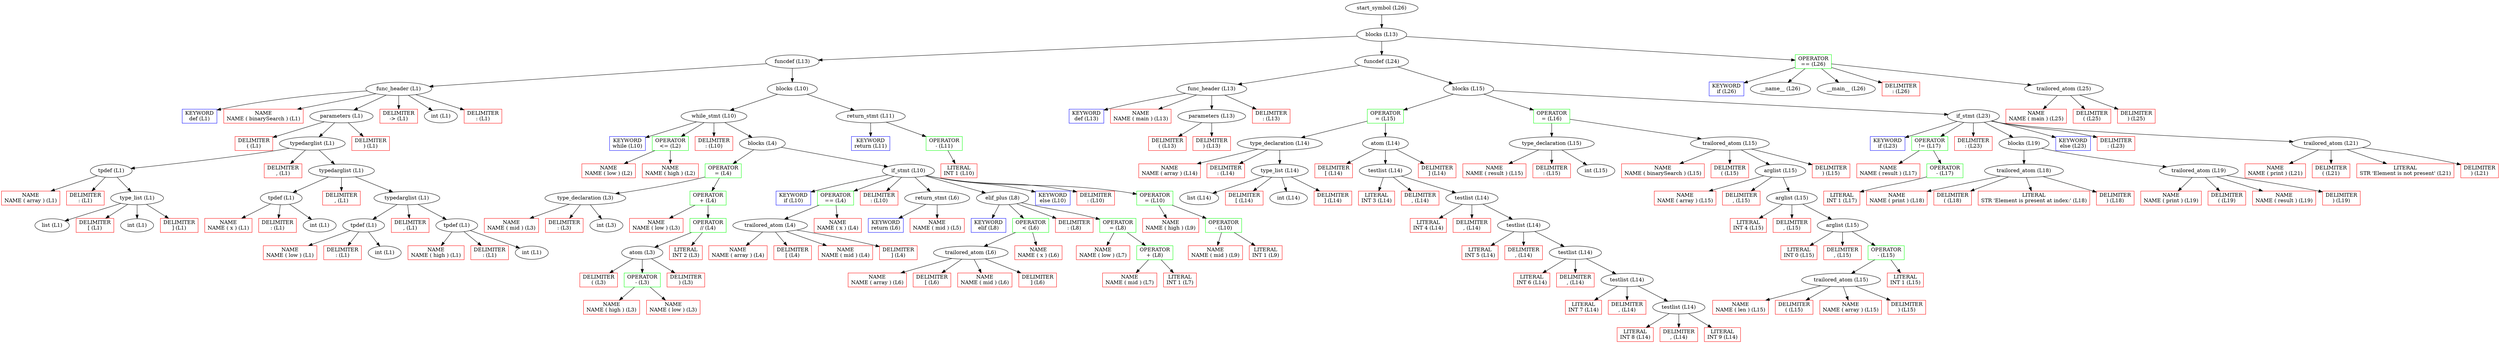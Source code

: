 digraph ast {
node1[label = "start_symbol (L26)"];
node2[label = "blocks (L13)"];
node3[label = "funcdef (L13)"];
node4[label = "func_header (L1)"];
node5[label = "KEYWORD
def (L1)", shape = rectangle, color = blue];
node6[label = "NAME
NAME ( binarySearch ) (L1)", shape = rectangle, color = red];
node7[label = "parameters (L1)"];
node8[label = "DELIMITER
( (L1)", shape = rectangle, color = red];
node9[label = "typedarglist (L1)"];
node10[label = "tpdef (L1)"];
node11[label = "NAME
NAME ( array ) (L1)", shape = rectangle, color = red];
node12[label = "DELIMITER
: (L1)", shape = rectangle, color = red];
node13[label = "type_list (L1)"];
node14[label = "list (L1)"];
node15[label = "DELIMITER
[ (L1)", shape = rectangle, color = red];
node16[label = "int (L1)"];
node17[label = "DELIMITER
] (L1)", shape = rectangle, color = red];
node18[label = "DELIMITER
, (L1)", shape = rectangle, color = red];
node19[label = "typedarglist (L1)"];
node20[label = "tpdef (L1)"];
node21[label = "NAME
NAME ( x ) (L1)", shape = rectangle, color = red];
node22[label = "DELIMITER
: (L1)", shape = rectangle, color = red];
node23[label = "int (L1)"];
node24[label = "DELIMITER
, (L1)", shape = rectangle, color = red];
node25[label = "typedarglist (L1)"];
node26[label = "tpdef (L1)"];
node27[label = "NAME
NAME ( low ) (L1)", shape = rectangle, color = red];
node28[label = "DELIMITER
: (L1)", shape = rectangle, color = red];
node29[label = "int (L1)"];
node30[label = "DELIMITER
, (L1)", shape = rectangle, color = red];
node31[label = "tpdef (L1)"];
node32[label = "NAME
NAME ( high ) (L1)", shape = rectangle, color = red];
node33[label = "DELIMITER
: (L1)", shape = rectangle, color = red];
node34[label = "int (L1)"];
node35[label = "DELIMITER
) (L1)", shape = rectangle, color = red];
node36[label = "DELIMITER
-> (L1)", shape = rectangle, color = red];
node37[label = "int (L1)"];
node38[label = "DELIMITER
: (L1)", shape = rectangle, color = red];
node39[label = "blocks (L10)"];
node40[label = "while_stmt (L10)"];
node41[label = "KEYWORD
while (L10)", shape = rectangle, color = blue];
node42[label = "OPERATOR
<= (L2)", shape = rectangle, color = green];
node43[label = "NAME
NAME ( low ) (L2)", shape = rectangle, color = red];
node44[label = "NAME
NAME ( high ) (L2)", shape = rectangle, color = red];
node45[label = "DELIMITER
: (L10)", shape = rectangle, color = red];
node46[label = "blocks (L4)"];
node47[label = "OPERATOR
= (L4)", shape = rectangle, color = green];
node48[label = "type_declaration (L3)"];
node49[label = "NAME
NAME ( mid ) (L3)", shape = rectangle, color = red];
node50[label = "DELIMITER
: (L3)", shape = rectangle, color = red];
node51[label = "int (L3)"];
node52[label = "OPERATOR
+ (L4)", shape = rectangle, color = green];
node53[label = "NAME
NAME ( low ) (L3)", shape = rectangle, color = red];
node54[label = "OPERATOR
// (L4)", shape = rectangle, color = green];
node55[label = "atom (L3)"];
node56[label = "DELIMITER
( (L3)", shape = rectangle, color = red];
node57[label = "OPERATOR
- (L3)", shape = rectangle, color = green];
node58[label = "NAME
NAME ( high ) (L3)", shape = rectangle, color = red];
node59[label = "NAME
NAME ( low ) (L3)", shape = rectangle, color = red];
node60[label = "DELIMITER
) (L3)", shape = rectangle, color = red];
node61[label = "LITERAL
INT 2 (L3)", shape = rectangle, color = red];
node62[label = "if_stmt (L10)"];
node63[label = "KEYWORD
if (L10)", shape = rectangle, color = blue];
node64[label = "OPERATOR
== (L4)", shape = rectangle, color = green];
node65[label = "trailored_atom (L4)"];
node66[label = "NAME
NAME ( array ) (L4)", shape = rectangle, color = red];
node67[label = "DELIMITER
[ (L4)", shape = rectangle, color = red];
node68[label = "NAME
NAME ( mid ) (L4)", shape = rectangle, color = red];
node69[label = "DELIMITER
] (L4)", shape = rectangle, color = red];
node70[label = "NAME
NAME ( x ) (L4)", shape = rectangle, color = red];
node71[label = "DELIMITER
: (L10)", shape = rectangle, color = red];
node72[label = "return_stmt (L6)"];
node73[label = "KEYWORD
return (L6)", shape = rectangle, color = blue];
node74[label = "NAME
NAME ( mid ) (L5)", shape = rectangle, color = red];
node75[label = "elif_plus (L8)"];
node76[label = "KEYWORD
elif (L8)", shape = rectangle, color = blue];
node77[label = "OPERATOR
< (L6)", shape = rectangle, color = green];
node78[label = "trailored_atom (L6)"];
node79[label = "NAME
NAME ( array ) (L6)", shape = rectangle, color = red];
node80[label = "DELIMITER
[ (L6)", shape = rectangle, color = red];
node81[label = "NAME
NAME ( mid ) (L6)", shape = rectangle, color = red];
node82[label = "DELIMITER
] (L6)", shape = rectangle, color = red];
node83[label = "NAME
NAME ( x ) (L6)", shape = rectangle, color = red];
node84[label = "DELIMITER
: (L8)", shape = rectangle, color = red];
node85[label = "OPERATOR
= (L8)", shape = rectangle, color = green];
node86[label = "NAME
NAME ( low ) (L7)", shape = rectangle, color = red];
node87[label = "OPERATOR
+ (L8)", shape = rectangle, color = green];
node88[label = "NAME
NAME ( mid ) (L7)", shape = rectangle, color = red];
node89[label = "LITERAL
INT 1 (L7)", shape = rectangle, color = red];
node90[label = "KEYWORD
else (L10)", shape = rectangle, color = blue];
node91[label = "DELIMITER
: (L10)", shape = rectangle, color = red];
node92[label = "OPERATOR
= (L10)", shape = rectangle, color = green];
node93[label = "NAME
NAME ( high ) (L9)", shape = rectangle, color = red];
node94[label = "OPERATOR
- (L10)", shape = rectangle, color = green];
node95[label = "NAME
NAME ( mid ) (L9)", shape = rectangle, color = red];
node96[label = "LITERAL
INT 1 (L9)", shape = rectangle, color = red];
node97[label = "return_stmt (L11)"];
node98[label = "KEYWORD
return (L11)", shape = rectangle, color = blue];
node99[label = "OPERATOR
- (L11)", shape = rectangle, color = green];
node100[label = "LITERAL
INT 1 (L10)", shape = rectangle, color = red];
node101[label = "funcdef (L24)"];
node102[label = "func_header (L13)"];
node103[label = "KEYWORD
def (L13)", shape = rectangle, color = blue];
node104[label = "NAME
NAME ( main ) (L13)", shape = rectangle, color = red];
node105[label = "parameters (L13)"];
node106[label = "DELIMITER
( (L13)", shape = rectangle, color = red];
node107[label = "DELIMITER
) (L13)", shape = rectangle, color = red];
node108[label = "DELIMITER
: (L13)", shape = rectangle, color = red];
node109[label = "blocks (L15)"];
node110[label = "OPERATOR
= (L15)", shape = rectangle, color = green];
node111[label = "type_declaration (L14)"];
node112[label = "NAME
NAME ( array ) (L14)", shape = rectangle, color = red];
node113[label = "DELIMITER
: (L14)", shape = rectangle, color = red];
node114[label = "type_list (L14)"];
node115[label = "list (L14)"];
node116[label = "DELIMITER
[ (L14)", shape = rectangle, color = red];
node117[label = "int (L14)"];
node118[label = "DELIMITER
] (L14)", shape = rectangle, color = red];
node119[label = "atom (L14)"];
node120[label = "DELIMITER
[ (L14)", shape = rectangle, color = red];
node121[label = "testlist (L14)"];
node122[label = "LITERAL
INT 3 (L14)", shape = rectangle, color = red];
node123[label = "DELIMITER
, (L14)", shape = rectangle, color = red];
node124[label = "testlist (L14)"];
node125[label = "LITERAL
INT 4 (L14)", shape = rectangle, color = red];
node126[label = "DELIMITER
, (L14)", shape = rectangle, color = red];
node127[label = "testlist (L14)"];
node128[label = "LITERAL
INT 5 (L14)", shape = rectangle, color = red];
node129[label = "DELIMITER
, (L14)", shape = rectangle, color = red];
node130[label = "testlist (L14)"];
node131[label = "LITERAL
INT 6 (L14)", shape = rectangle, color = red];
node132[label = "DELIMITER
, (L14)", shape = rectangle, color = red];
node133[label = "testlist (L14)"];
node134[label = "LITERAL
INT 7 (L14)", shape = rectangle, color = red];
node135[label = "DELIMITER
, (L14)", shape = rectangle, color = red];
node136[label = "testlist (L14)"];
node137[label = "LITERAL
INT 8 (L14)", shape = rectangle, color = red];
node138[label = "DELIMITER
, (L14)", shape = rectangle, color = red];
node139[label = "LITERAL
INT 9 (L14)", shape = rectangle, color = red];
node140[label = "DELIMITER
] (L14)", shape = rectangle, color = red];
node141[label = "OPERATOR
= (L16)", shape = rectangle, color = green];
node142[label = "type_declaration (L15)"];
node143[label = "NAME
NAME ( result ) (L15)", shape = rectangle, color = red];
node144[label = "DELIMITER
: (L15)", shape = rectangle, color = red];
node145[label = "int (L15)"];
node146[label = "trailored_atom (L15)"];
node147[label = "NAME
NAME ( binarySearch ) (L15)", shape = rectangle, color = red];
node148[label = "DELIMITER
( (L15)", shape = rectangle, color = red];
node149[label = "arglist (L15)"];
node150[label = "NAME
NAME ( array ) (L15)", shape = rectangle, color = red];
node151[label = "DELIMITER
, (L15)", shape = rectangle, color = red];
node152[label = "arglist (L15)"];
node153[label = "LITERAL
INT 4 (L15)", shape = rectangle, color = red];
node154[label = "DELIMITER
, (L15)", shape = rectangle, color = red];
node155[label = "arglist (L15)"];
node156[label = "LITERAL
INT 0 (L15)", shape = rectangle, color = red];
node157[label = "DELIMITER
, (L15)", shape = rectangle, color = red];
node158[label = "OPERATOR
- (L15)", shape = rectangle, color = green];
node159[label = "trailored_atom (L15)"];
node160[label = "NAME
NAME ( len ) (L15)", shape = rectangle, color = red];
node161[label = "DELIMITER
( (L15)", shape = rectangle, color = red];
node162[label = "NAME
NAME ( array ) (L15)", shape = rectangle, color = red];
node163[label = "DELIMITER
) (L15)", shape = rectangle, color = red];
node164[label = "LITERAL
INT 1 (L15)", shape = rectangle, color = red];
node165[label = "DELIMITER
) (L15)", shape = rectangle, color = red];
node166[label = "if_stmt (L23)"];
node167[label = "KEYWORD
if (L23)", shape = rectangle, color = blue];
node168[label = "OPERATOR
!= (L17)", shape = rectangle, color = green];
node169[label = "NAME
NAME ( result ) (L17)", shape = rectangle, color = red];
node170[label = "OPERATOR
- (L17)", shape = rectangle, color = green];
node171[label = "LITERAL
INT 1 (L17)", shape = rectangle, color = red];
node172[label = "DELIMITER
: (L23)", shape = rectangle, color = red];
node173[label = "blocks (L19)"];
node174[label = "trailored_atom (L18)"];
node175[label = "NAME
NAME ( print ) (L18)", shape = rectangle, color = red];
node176[label = "DELIMITER
( (L18)", shape = rectangle, color = red];
node177[label = "LITERAL
STR 'Element is present at index:' (L18)", shape = rectangle, color = red];
node178[label = "DELIMITER
) (L18)", shape = rectangle, color = red];
node179[label = "trailored_atom (L19)"];
node180[label = "NAME
NAME ( print ) (L19)", shape = rectangle, color = red];
node181[label = "DELIMITER
( (L19)", shape = rectangle, color = red];
node182[label = "NAME
NAME ( result ) (L19)", shape = rectangle, color = red];
node183[label = "DELIMITER
) (L19)", shape = rectangle, color = red];
node184[label = "KEYWORD
else (L23)", shape = rectangle, color = blue];
node185[label = "DELIMITER
: (L23)", shape = rectangle, color = red];
node186[label = "trailored_atom (L21)"];
node187[label = "NAME
NAME ( print ) (L21)", shape = rectangle, color = red];
node188[label = "DELIMITER
( (L21)", shape = rectangle, color = red];
node189[label = "LITERAL
STR 'Element is not present' (L21)", shape = rectangle, color = red];
node190[label = "DELIMITER
) (L21)", shape = rectangle, color = red];
node191[label = "OPERATOR
== (L26)", shape = rectangle, color = green];
node192[label = "KEYWORD
if (L26)", shape = rectangle, color = blue];
node193[label = "__name__ (L26)"];
node194[label = "__main__ (L26)"];
node195[label = "DELIMITER
: (L26)", shape = rectangle, color = red];
node196[label = "trailored_atom (L25)"];
node197[label = "NAME
NAME ( main ) (L25)", shape = rectangle, color = red];
node198[label = "DELIMITER
( (L25)", shape = rectangle, color = red];
node199[label = "DELIMITER
) (L25)", shape = rectangle, color = red];

node1 -> node2;
node2 -> node3;
node3 -> node4;
node4 -> node5;
node4 -> node6;
node4 -> node7;
node7 -> node8;
node7 -> node9;
node9 -> node10;
node10 -> node11;
node10 -> node12;
node10 -> node13;
node13 -> node14;
node13 -> node15;
node13 -> node16;
node13 -> node17;
node9 -> node18;
node9 -> node19;
node19 -> node20;
node20 -> node21;
node20 -> node22;
node20 -> node23;
node19 -> node24;
node19 -> node25;
node25 -> node26;
node26 -> node27;
node26 -> node28;
node26 -> node29;
node25 -> node30;
node25 -> node31;
node31 -> node32;
node31 -> node33;
node31 -> node34;
node7 -> node35;
node4 -> node36;
node4 -> node37;
node4 -> node38;
node3 -> node39;
node39 -> node40;
node40 -> node41;
node40 -> node42;
node42 -> node43;
node42 -> node44;
node40 -> node45;
node40 -> node46;
node46 -> node47;
node47 -> node48;
node48 -> node49;
node48 -> node50;
node48 -> node51;
node47 -> node52;
node52 -> node53;
node52 -> node54;
node54 -> node55;
node55 -> node56;
node55 -> node57;
node57 -> node58;
node57 -> node59;
node55 -> node60;
node54 -> node61;
node46 -> node62;
node62 -> node63;
node62 -> node64;
node64 -> node65;
node65 -> node66;
node65 -> node67;
node65 -> node68;
node65 -> node69;
node64 -> node70;
node62 -> node71;
node62 -> node72;
node72 -> node73;
node72 -> node74;
node62 -> node75;
node75 -> node76;
node75 -> node77;
node77 -> node78;
node78 -> node79;
node78 -> node80;
node78 -> node81;
node78 -> node82;
node77 -> node83;
node75 -> node84;
node75 -> node85;
node85 -> node86;
node85 -> node87;
node87 -> node88;
node87 -> node89;
node62 -> node90;
node62 -> node91;
node62 -> node92;
node92 -> node93;
node92 -> node94;
node94 -> node95;
node94 -> node96;
node39 -> node97;
node97 -> node98;
node97 -> node99;
node99 -> node100;
node2 -> node101;
node101 -> node102;
node102 -> node103;
node102 -> node104;
node102 -> node105;
node105 -> node106;
node105 -> node107;
node102 -> node108;
node101 -> node109;
node109 -> node110;
node110 -> node111;
node111 -> node112;
node111 -> node113;
node111 -> node114;
node114 -> node115;
node114 -> node116;
node114 -> node117;
node114 -> node118;
node110 -> node119;
node119 -> node120;
node119 -> node121;
node121 -> node122;
node121 -> node123;
node121 -> node124;
node124 -> node125;
node124 -> node126;
node124 -> node127;
node127 -> node128;
node127 -> node129;
node127 -> node130;
node130 -> node131;
node130 -> node132;
node130 -> node133;
node133 -> node134;
node133 -> node135;
node133 -> node136;
node136 -> node137;
node136 -> node138;
node136 -> node139;
node119 -> node140;
node109 -> node141;
node141 -> node142;
node142 -> node143;
node142 -> node144;
node142 -> node145;
node141 -> node146;
node146 -> node147;
node146 -> node148;
node146 -> node149;
node149 -> node150;
node149 -> node151;
node149 -> node152;
node152 -> node153;
node152 -> node154;
node152 -> node155;
node155 -> node156;
node155 -> node157;
node155 -> node158;
node158 -> node159;
node159 -> node160;
node159 -> node161;
node159 -> node162;
node159 -> node163;
node158 -> node164;
node146 -> node165;
node109 -> node166;
node166 -> node167;
node166 -> node168;
node168 -> node169;
node168 -> node170;
node170 -> node171;
node166 -> node172;
node166 -> node173;
node173 -> node174;
node174 -> node175;
node174 -> node176;
node174 -> node177;
node174 -> node178;
node173 -> node179;
node179 -> node180;
node179 -> node181;
node179 -> node182;
node179 -> node183;
node166 -> node184;
node166 -> node185;
node166 -> node186;
node186 -> node187;
node186 -> node188;
node186 -> node189;
node186 -> node190;
node2 -> node191;
node191 -> node192;
node191 -> node193;
node191 -> node194;
node191 -> node195;
node191 -> node196;
node196 -> node197;
node196 -> node198;
node196 -> node199;
}